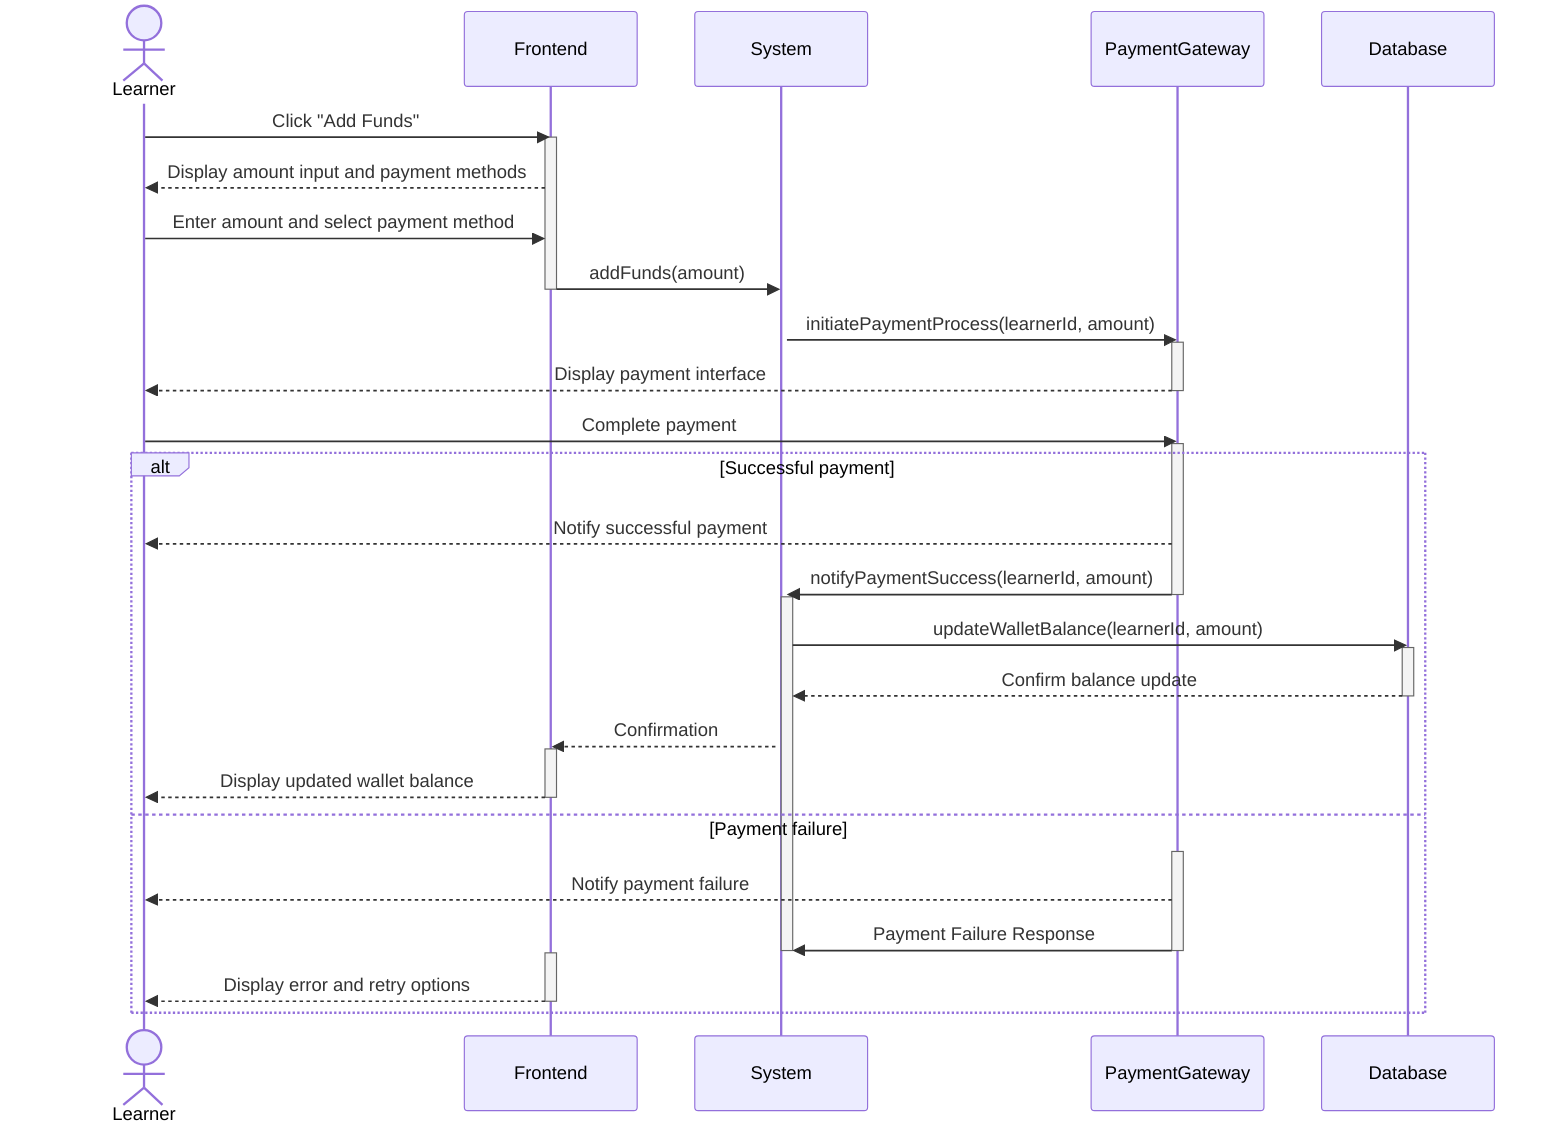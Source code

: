 sequenceDiagram
    actor Learner
    participant Frontend
    participant System
    participant PaymentGateway
    participant Database

    Learner->>Frontend: Click "Add Funds"
    activate Frontend
    Frontend-->>Learner: Display amount input and payment methods
    Learner->>Frontend: Enter amount and select payment method
    Frontend->>System: addFunds(amount)
    deactivate Frontend
    
    activate System
    System->>PaymentGateway: initiatePaymentProcess(learnerId, amount)
    activate PaymentGateway
    PaymentGateway-->>Learner: Display payment interface
    deactivate PaymentGateway

    Learner->>PaymentGateway: Complete payment
    activate PaymentGateway
    alt Successful payment
        PaymentGateway-->>Learner: Notify successful payment
        PaymentGateway->>System: notifyPaymentSuccess(learnerId, amount)
        deactivate PaymentGateway
        
        activate System
        System->>Database: updateWalletBalance(learnerId, amount)
        activate Database
        Database-->>System: Confirm balance update
        deactivate Database
        
        System-->>Frontend: Confirmation
        activate Frontend
        Frontend-->>Learner: Display updated wallet balance
        deactivate Frontend
    else Payment failure
        activate PaymentGateway
        PaymentGateway-->>Learner: Notify payment failure
        PaymentGateway->>System: Payment Failure Response
        deactivate PaymentGateway
        
        deactivate System
        activate Frontend
        Frontend-->>Learner: Display error and retry options
        deactivate Frontend
    end